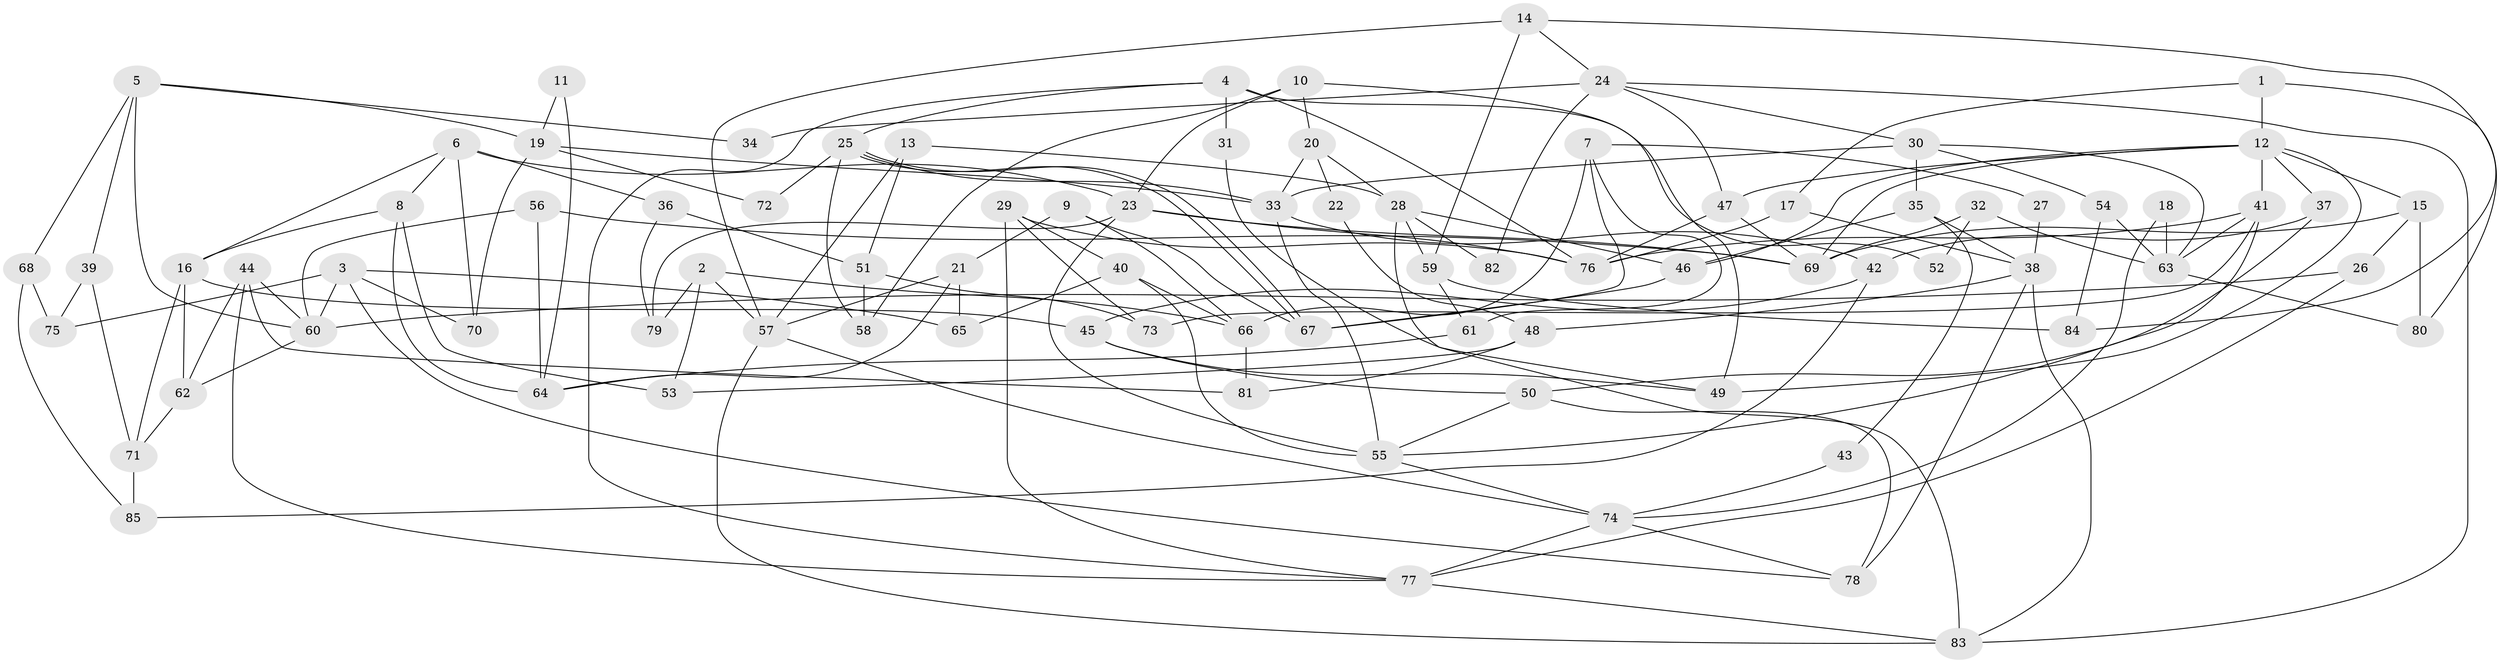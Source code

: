 // Generated by graph-tools (version 1.1) at 2025/11/02/27/25 16:11:16]
// undirected, 85 vertices, 170 edges
graph export_dot {
graph [start="1"]
  node [color=gray90,style=filled];
  1;
  2;
  3;
  4;
  5;
  6;
  7;
  8;
  9;
  10;
  11;
  12;
  13;
  14;
  15;
  16;
  17;
  18;
  19;
  20;
  21;
  22;
  23;
  24;
  25;
  26;
  27;
  28;
  29;
  30;
  31;
  32;
  33;
  34;
  35;
  36;
  37;
  38;
  39;
  40;
  41;
  42;
  43;
  44;
  45;
  46;
  47;
  48;
  49;
  50;
  51;
  52;
  53;
  54;
  55;
  56;
  57;
  58;
  59;
  60;
  61;
  62;
  63;
  64;
  65;
  66;
  67;
  68;
  69;
  70;
  71;
  72;
  73;
  74;
  75;
  76;
  77;
  78;
  79;
  80;
  81;
  82;
  83;
  84;
  85;
  1 -- 12;
  1 -- 17;
  1 -- 80;
  2 -- 66;
  2 -- 57;
  2 -- 53;
  2 -- 79;
  3 -- 70;
  3 -- 78;
  3 -- 60;
  3 -- 65;
  3 -- 75;
  4 -- 77;
  4 -- 76;
  4 -- 25;
  4 -- 31;
  4 -- 52;
  5 -- 60;
  5 -- 39;
  5 -- 19;
  5 -- 34;
  5 -- 68;
  6 -- 36;
  6 -- 8;
  6 -- 16;
  6 -- 23;
  6 -- 70;
  7 -- 61;
  7 -- 67;
  7 -- 27;
  7 -- 66;
  8 -- 64;
  8 -- 16;
  8 -- 53;
  9 -- 66;
  9 -- 21;
  9 -- 67;
  10 -- 23;
  10 -- 20;
  10 -- 49;
  10 -- 58;
  11 -- 19;
  11 -- 64;
  12 -- 47;
  12 -- 46;
  12 -- 15;
  12 -- 37;
  12 -- 41;
  12 -- 49;
  12 -- 69;
  13 -- 51;
  13 -- 57;
  13 -- 28;
  14 -- 24;
  14 -- 57;
  14 -- 59;
  14 -- 84;
  15 -- 69;
  15 -- 26;
  15 -- 80;
  16 -- 45;
  16 -- 62;
  16 -- 71;
  17 -- 76;
  17 -- 38;
  18 -- 63;
  18 -- 74;
  19 -- 33;
  19 -- 70;
  19 -- 72;
  20 -- 33;
  20 -- 28;
  20 -- 22;
  21 -- 65;
  21 -- 57;
  21 -- 64;
  22 -- 48;
  23 -- 55;
  23 -- 69;
  23 -- 76;
  23 -- 79;
  24 -- 83;
  24 -- 30;
  24 -- 34;
  24 -- 47;
  24 -- 82;
  25 -- 67;
  25 -- 67;
  25 -- 33;
  25 -- 58;
  25 -- 72;
  26 -- 60;
  26 -- 77;
  27 -- 38;
  28 -- 59;
  28 -- 46;
  28 -- 82;
  28 -- 83;
  29 -- 40;
  29 -- 76;
  29 -- 73;
  29 -- 77;
  30 -- 33;
  30 -- 63;
  30 -- 35;
  30 -- 54;
  31 -- 49;
  32 -- 69;
  32 -- 63;
  32 -- 52;
  33 -- 55;
  33 -- 42;
  35 -- 46;
  35 -- 38;
  35 -- 43;
  36 -- 79;
  36 -- 51;
  37 -- 42;
  37 -- 50;
  38 -- 83;
  38 -- 48;
  38 -- 78;
  39 -- 75;
  39 -- 71;
  40 -- 55;
  40 -- 66;
  40 -- 65;
  41 -- 76;
  41 -- 55;
  41 -- 63;
  41 -- 73;
  42 -- 45;
  42 -- 85;
  43 -- 74;
  44 -- 62;
  44 -- 77;
  44 -- 60;
  44 -- 81;
  45 -- 49;
  45 -- 50;
  46 -- 67;
  47 -- 69;
  47 -- 76;
  48 -- 53;
  48 -- 81;
  50 -- 55;
  50 -- 78;
  51 -- 58;
  51 -- 73;
  54 -- 63;
  54 -- 84;
  55 -- 74;
  56 -- 69;
  56 -- 60;
  56 -- 64;
  57 -- 74;
  57 -- 83;
  59 -- 84;
  59 -- 61;
  60 -- 62;
  61 -- 64;
  62 -- 71;
  63 -- 80;
  66 -- 81;
  68 -- 85;
  68 -- 75;
  71 -- 85;
  74 -- 77;
  74 -- 78;
  77 -- 83;
}

